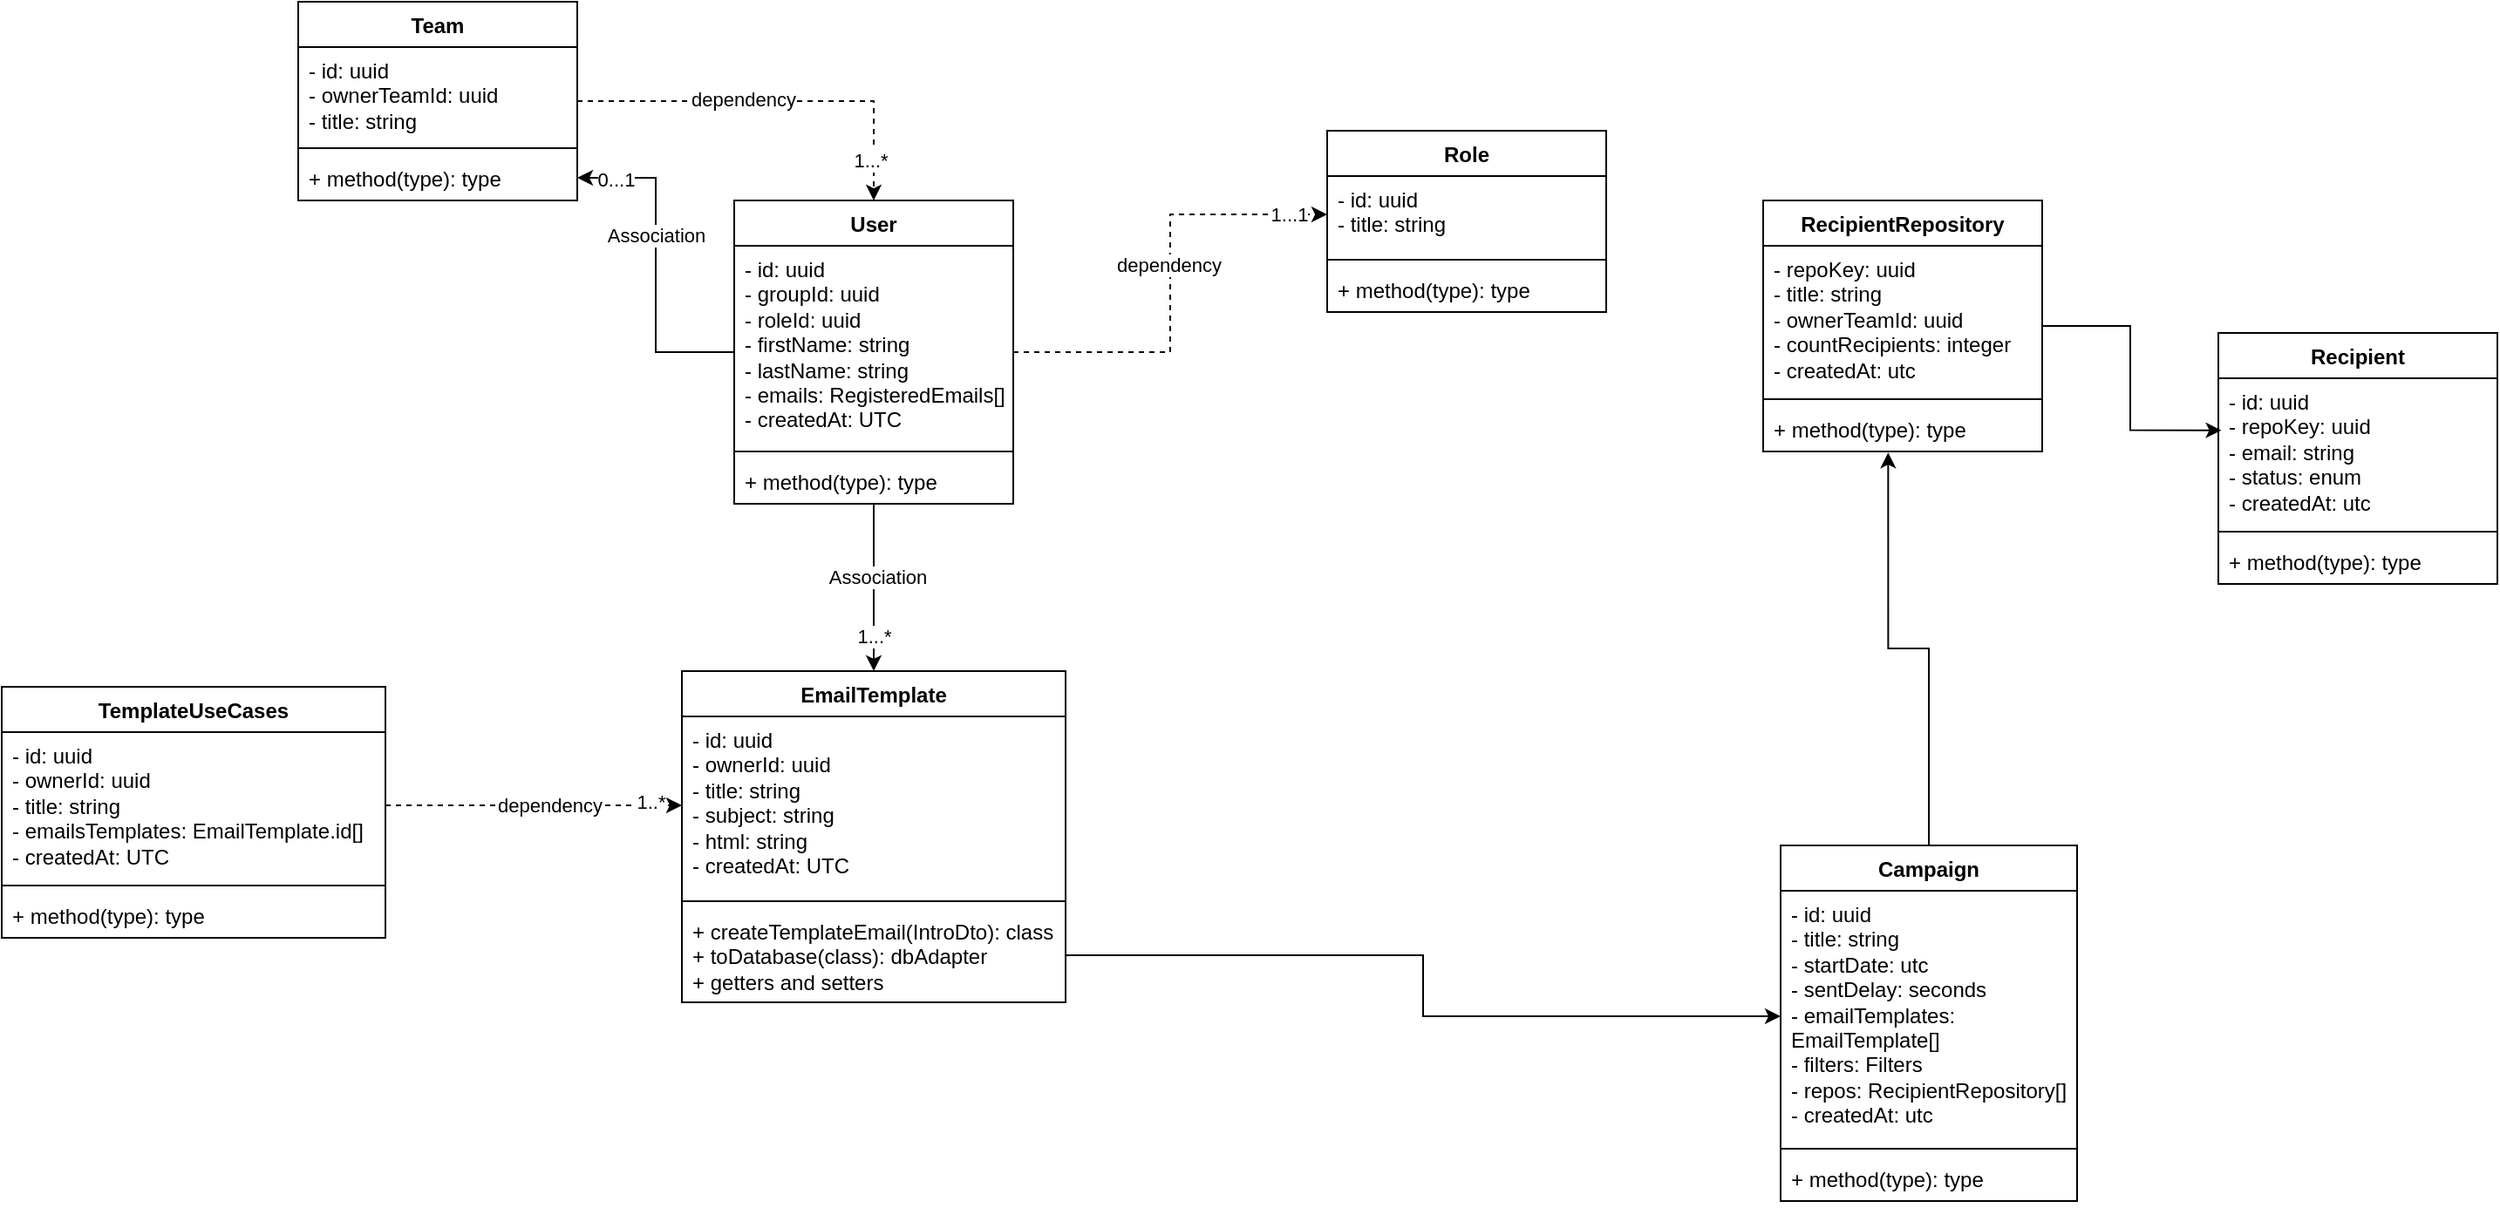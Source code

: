 <mxfile version="24.0.7" type="github">
  <diagram id="C5RBs43oDa-KdzZeNtuy" name="Page-1">
    <mxGraphModel dx="2062" dy="1870" grid="1" gridSize="10" guides="1" tooltips="1" connect="1" arrows="1" fold="1" page="1" pageScale="1" pageWidth="827" pageHeight="1169" math="0" shadow="0">
      <root>
        <mxCell id="WIyWlLk6GJQsqaUBKTNV-0" />
        <mxCell id="WIyWlLk6GJQsqaUBKTNV-1" parent="WIyWlLk6GJQsqaUBKTNV-0" />
        <mxCell id="MapiJpznQvF84yP5ydx--0" value="EmailTemplate" style="swimlane;fontStyle=1;align=center;verticalAlign=top;childLayout=stackLayout;horizontal=1;startSize=26;horizontalStack=0;resizeParent=1;resizeParentMax=0;resizeLast=0;collapsible=1;marginBottom=0;whiteSpace=wrap;html=1;" parent="WIyWlLk6GJQsqaUBKTNV-1" vertex="1">
          <mxGeometry x="280" width="220" height="190" as="geometry" />
        </mxCell>
        <mxCell id="MapiJpznQvF84yP5ydx--1" value="- id: uuid&lt;div&gt;- ownerId: uuid&lt;/div&gt;&lt;div&gt;- title: string&lt;/div&gt;&lt;div&gt;- subject: string&lt;/div&gt;&lt;div&gt;- html: string&lt;/div&gt;&lt;div&gt;- createdAt: UTC&lt;/div&gt;" style="text;strokeColor=none;fillColor=none;align=left;verticalAlign=top;spacingLeft=4;spacingRight=4;overflow=hidden;rotatable=0;points=[[0,0.5],[1,0.5]];portConstraint=eastwest;whiteSpace=wrap;html=1;" parent="MapiJpznQvF84yP5ydx--0" vertex="1">
          <mxGeometry y="26" width="220" height="102" as="geometry" />
        </mxCell>
        <mxCell id="MapiJpznQvF84yP5ydx--2" value="" style="line;strokeWidth=1;fillColor=none;align=left;verticalAlign=middle;spacingTop=-1;spacingLeft=3;spacingRight=3;rotatable=0;labelPosition=right;points=[];portConstraint=eastwest;strokeColor=inherit;" parent="MapiJpznQvF84yP5ydx--0" vertex="1">
          <mxGeometry y="128" width="220" height="8" as="geometry" />
        </mxCell>
        <mxCell id="MapiJpznQvF84yP5ydx--3" value="+ createTemplateEmail(IntroDto): class&lt;div&gt;+ toDatabase(class): dbAdapter&lt;/div&gt;&lt;div&gt;+ getters and setters&lt;/div&gt;" style="text;strokeColor=none;fillColor=none;align=left;verticalAlign=top;spacingLeft=4;spacingRight=4;overflow=hidden;rotatable=0;points=[[0,0.5],[1,0.5]];portConstraint=eastwest;whiteSpace=wrap;html=1;" parent="MapiJpznQvF84yP5ydx--0" vertex="1">
          <mxGeometry y="136" width="220" height="54" as="geometry" />
        </mxCell>
        <mxCell id="A4PFy1e_QRttImwjXY9X-6" style="edgeStyle=orthogonalEdgeStyle;rounded=0;orthogonalLoop=1;jettySize=auto;html=1;" edge="1" parent="WIyWlLk6GJQsqaUBKTNV-1" source="MapiJpznQvF84yP5ydx--5" target="MapiJpznQvF84yP5ydx--29">
          <mxGeometry relative="1" as="geometry" />
        </mxCell>
        <mxCell id="A4PFy1e_QRttImwjXY9X-7" value="0...1" style="edgeLabel;html=1;align=center;verticalAlign=middle;resizable=0;points=[];" vertex="1" connectable="0" parent="A4PFy1e_QRttImwjXY9X-6">
          <mxGeometry x="0.782" y="1" relative="1" as="geometry">
            <mxPoint x="1" as="offset" />
          </mxGeometry>
        </mxCell>
        <mxCell id="A4PFy1e_QRttImwjXY9X-8" value="Association" style="edgeLabel;html=1;align=center;verticalAlign=middle;resizable=0;points=[];" vertex="1" connectable="0" parent="A4PFy1e_QRttImwjXY9X-6">
          <mxGeometry x="0.179" relative="1" as="geometry">
            <mxPoint as="offset" />
          </mxGeometry>
        </mxCell>
        <mxCell id="A4PFy1e_QRttImwjXY9X-10" style="edgeStyle=orthogonalEdgeStyle;rounded=0;orthogonalLoop=1;jettySize=auto;html=1;entryX=0;entryY=0.5;entryDx=0;entryDy=0;dashed=1;" edge="1" parent="WIyWlLk6GJQsqaUBKTNV-1" source="MapiJpznQvF84yP5ydx--5" target="MapiJpznQvF84yP5ydx--10">
          <mxGeometry relative="1" as="geometry" />
        </mxCell>
        <mxCell id="A4PFy1e_QRttImwjXY9X-11" value="dependency" style="edgeLabel;html=1;align=center;verticalAlign=middle;resizable=0;points=[];" vertex="1" connectable="0" parent="A4PFy1e_QRttImwjXY9X-10">
          <mxGeometry x="0.08" y="1" relative="1" as="geometry">
            <mxPoint as="offset" />
          </mxGeometry>
        </mxCell>
        <mxCell id="A4PFy1e_QRttImwjXY9X-12" value="1...1" style="edgeLabel;html=1;align=center;verticalAlign=middle;resizable=0;points=[];" vertex="1" connectable="0" parent="A4PFy1e_QRttImwjXY9X-10">
          <mxGeometry x="0.826" relative="1" as="geometry">
            <mxPoint as="offset" />
          </mxGeometry>
        </mxCell>
        <mxCell id="A4PFy1e_QRttImwjXY9X-13" style="edgeStyle=orthogonalEdgeStyle;rounded=0;orthogonalLoop=1;jettySize=auto;html=1;" edge="1" parent="WIyWlLk6GJQsqaUBKTNV-1" source="MapiJpznQvF84yP5ydx--5" target="MapiJpznQvF84yP5ydx--0">
          <mxGeometry relative="1" as="geometry" />
        </mxCell>
        <mxCell id="A4PFy1e_QRttImwjXY9X-14" value="Association" style="edgeLabel;html=1;align=center;verticalAlign=middle;resizable=0;points=[];" vertex="1" connectable="0" parent="A4PFy1e_QRttImwjXY9X-13">
          <mxGeometry x="-0.132" y="2" relative="1" as="geometry">
            <mxPoint as="offset" />
          </mxGeometry>
        </mxCell>
        <mxCell id="A4PFy1e_QRttImwjXY9X-15" value="1...*" style="edgeLabel;html=1;align=center;verticalAlign=middle;resizable=0;points=[];" vertex="1" connectable="0" parent="A4PFy1e_QRttImwjXY9X-13">
          <mxGeometry x="0.581" relative="1" as="geometry">
            <mxPoint as="offset" />
          </mxGeometry>
        </mxCell>
        <mxCell id="MapiJpznQvF84yP5ydx--5" value="User" style="swimlane;fontStyle=1;align=center;verticalAlign=top;childLayout=stackLayout;horizontal=1;startSize=26;horizontalStack=0;resizeParent=1;resizeParentMax=0;resizeLast=0;collapsible=1;marginBottom=0;whiteSpace=wrap;html=1;" parent="WIyWlLk6GJQsqaUBKTNV-1" vertex="1">
          <mxGeometry x="310" y="-270" width="160" height="174" as="geometry" />
        </mxCell>
        <mxCell id="MapiJpznQvF84yP5ydx--6" value="- id: uuid&lt;div&gt;- groupId: uuid&lt;/div&gt;&lt;div&gt;- roleId: uuid&lt;/div&gt;&lt;div&gt;- firstName: string&lt;/div&gt;&lt;div&gt;- lastName: string&lt;/div&gt;&lt;div&gt;- emails: RegisteredEmails[]&lt;/div&gt;&lt;div&gt;- createdAt: UTC&lt;/div&gt;" style="text;strokeColor=none;fillColor=none;align=left;verticalAlign=top;spacingLeft=4;spacingRight=4;overflow=hidden;rotatable=0;points=[[0,0.5],[1,0.5]];portConstraint=eastwest;whiteSpace=wrap;html=1;" parent="MapiJpznQvF84yP5ydx--5" vertex="1">
          <mxGeometry y="26" width="160" height="114" as="geometry" />
        </mxCell>
        <mxCell id="MapiJpznQvF84yP5ydx--7" value="" style="line;strokeWidth=1;fillColor=none;align=left;verticalAlign=middle;spacingTop=-1;spacingLeft=3;spacingRight=3;rotatable=0;labelPosition=right;points=[];portConstraint=eastwest;strokeColor=inherit;" parent="MapiJpznQvF84yP5ydx--5" vertex="1">
          <mxGeometry y="140" width="160" height="8" as="geometry" />
        </mxCell>
        <mxCell id="MapiJpznQvF84yP5ydx--8" value="+ method(type): type" style="text;strokeColor=none;fillColor=none;align=left;verticalAlign=top;spacingLeft=4;spacingRight=4;overflow=hidden;rotatable=0;points=[[0,0.5],[1,0.5]];portConstraint=eastwest;whiteSpace=wrap;html=1;" parent="MapiJpznQvF84yP5ydx--5" vertex="1">
          <mxGeometry y="148" width="160" height="26" as="geometry" />
        </mxCell>
        <mxCell id="MapiJpznQvF84yP5ydx--9" value="Role" style="swimlane;fontStyle=1;align=center;verticalAlign=top;childLayout=stackLayout;horizontal=1;startSize=26;horizontalStack=0;resizeParent=1;resizeParentMax=0;resizeLast=0;collapsible=1;marginBottom=0;whiteSpace=wrap;html=1;" parent="WIyWlLk6GJQsqaUBKTNV-1" vertex="1">
          <mxGeometry x="650" y="-310" width="160" height="104" as="geometry" />
        </mxCell>
        <mxCell id="MapiJpznQvF84yP5ydx--10" value="- id: uuid&lt;div&gt;- title: string&lt;/div&gt;" style="text;strokeColor=none;fillColor=none;align=left;verticalAlign=top;spacingLeft=4;spacingRight=4;overflow=hidden;rotatable=0;points=[[0,0.5],[1,0.5]];portConstraint=eastwest;whiteSpace=wrap;html=1;" parent="MapiJpznQvF84yP5ydx--9" vertex="1">
          <mxGeometry y="26" width="160" height="44" as="geometry" />
        </mxCell>
        <mxCell id="MapiJpznQvF84yP5ydx--11" value="" style="line;strokeWidth=1;fillColor=none;align=left;verticalAlign=middle;spacingTop=-1;spacingLeft=3;spacingRight=3;rotatable=0;labelPosition=right;points=[];portConstraint=eastwest;strokeColor=inherit;" parent="MapiJpznQvF84yP5ydx--9" vertex="1">
          <mxGeometry y="70" width="160" height="8" as="geometry" />
        </mxCell>
        <mxCell id="MapiJpznQvF84yP5ydx--12" value="+ method(type): type" style="text;strokeColor=none;fillColor=none;align=left;verticalAlign=top;spacingLeft=4;spacingRight=4;overflow=hidden;rotatable=0;points=[[0,0.5],[1,0.5]];portConstraint=eastwest;whiteSpace=wrap;html=1;" parent="MapiJpznQvF84yP5ydx--9" vertex="1">
          <mxGeometry y="78" width="160" height="26" as="geometry" />
        </mxCell>
        <mxCell id="MapiJpznQvF84yP5ydx--13" value="&lt;div&gt;TemplateUseCases&lt;/div&gt;" style="swimlane;fontStyle=1;align=center;verticalAlign=top;childLayout=stackLayout;horizontal=1;startSize=26;horizontalStack=0;resizeParent=1;resizeParentMax=0;resizeLast=0;collapsible=1;marginBottom=0;whiteSpace=wrap;html=1;" parent="WIyWlLk6GJQsqaUBKTNV-1" vertex="1">
          <mxGeometry x="-110" y="9" width="220" height="144" as="geometry" />
        </mxCell>
        <mxCell id="MapiJpznQvF84yP5ydx--14" value="- id: uuid&lt;div&gt;- ownerId: uuid&lt;/div&gt;&lt;div&gt;- title: string&lt;/div&gt;&lt;div&gt;- emailsTemplates: EmailTemplate.id[]&lt;/div&gt;&lt;div&gt;- createdAt: UTC&lt;/div&gt;" style="text;strokeColor=none;fillColor=none;align=left;verticalAlign=top;spacingLeft=4;spacingRight=4;overflow=hidden;rotatable=0;points=[[0,0.5],[1,0.5]];portConstraint=eastwest;whiteSpace=wrap;html=1;" parent="MapiJpznQvF84yP5ydx--13" vertex="1">
          <mxGeometry y="26" width="220" height="84" as="geometry" />
        </mxCell>
        <mxCell id="MapiJpznQvF84yP5ydx--15" value="" style="line;strokeWidth=1;fillColor=none;align=left;verticalAlign=middle;spacingTop=-1;spacingLeft=3;spacingRight=3;rotatable=0;labelPosition=right;points=[];portConstraint=eastwest;strokeColor=inherit;" parent="MapiJpznQvF84yP5ydx--13" vertex="1">
          <mxGeometry y="110" width="220" height="8" as="geometry" />
        </mxCell>
        <mxCell id="MapiJpznQvF84yP5ydx--16" value="+ method(type): type" style="text;strokeColor=none;fillColor=none;align=left;verticalAlign=top;spacingLeft=4;spacingRight=4;overflow=hidden;rotatable=0;points=[[0,0.5],[1,0.5]];portConstraint=eastwest;whiteSpace=wrap;html=1;" parent="MapiJpznQvF84yP5ydx--13" vertex="1">
          <mxGeometry y="118" width="220" height="26" as="geometry" />
        </mxCell>
        <mxCell id="MapiJpznQvF84yP5ydx--17" value="Campaign" style="swimlane;fontStyle=1;align=center;verticalAlign=top;childLayout=stackLayout;horizontal=1;startSize=26;horizontalStack=0;resizeParent=1;resizeParentMax=0;resizeLast=0;collapsible=1;marginBottom=0;whiteSpace=wrap;html=1;" parent="WIyWlLk6GJQsqaUBKTNV-1" vertex="1">
          <mxGeometry x="910" y="100" width="170" height="204" as="geometry" />
        </mxCell>
        <mxCell id="MapiJpznQvF84yP5ydx--18" value="- id: uuid&lt;div&gt;- title: string&lt;/div&gt;&lt;div&gt;- startDate: utc&lt;/div&gt;&lt;div&gt;- sentDelay: seconds&lt;/div&gt;&lt;div&gt;- emailTemplates: EmailTemplate[]&lt;/div&gt;&lt;div&gt;- filters: Filters&lt;/div&gt;&lt;div&gt;- repos: RecipientRepository[]&lt;/div&gt;&lt;div&gt;- createdAt: utc&lt;/div&gt;" style="text;strokeColor=none;fillColor=none;align=left;verticalAlign=top;spacingLeft=4;spacingRight=4;overflow=hidden;rotatable=0;points=[[0,0.5],[1,0.5]];portConstraint=eastwest;whiteSpace=wrap;html=1;" parent="MapiJpznQvF84yP5ydx--17" vertex="1">
          <mxGeometry y="26" width="170" height="144" as="geometry" />
        </mxCell>
        <mxCell id="MapiJpznQvF84yP5ydx--19" value="" style="line;strokeWidth=1;fillColor=none;align=left;verticalAlign=middle;spacingTop=-1;spacingLeft=3;spacingRight=3;rotatable=0;labelPosition=right;points=[];portConstraint=eastwest;strokeColor=inherit;" parent="MapiJpznQvF84yP5ydx--17" vertex="1">
          <mxGeometry y="170" width="170" height="8" as="geometry" />
        </mxCell>
        <mxCell id="MapiJpznQvF84yP5ydx--20" value="+ method(type): type" style="text;strokeColor=none;fillColor=none;align=left;verticalAlign=top;spacingLeft=4;spacingRight=4;overflow=hidden;rotatable=0;points=[[0,0.5],[1,0.5]];portConstraint=eastwest;whiteSpace=wrap;html=1;" parent="MapiJpznQvF84yP5ydx--17" vertex="1">
          <mxGeometry y="178" width="170" height="26" as="geometry" />
        </mxCell>
        <mxCell id="MapiJpznQvF84yP5ydx--21" value="Recipient" style="swimlane;fontStyle=1;align=center;verticalAlign=top;childLayout=stackLayout;horizontal=1;startSize=26;horizontalStack=0;resizeParent=1;resizeParentMax=0;resizeLast=0;collapsible=1;marginBottom=0;whiteSpace=wrap;html=1;" parent="WIyWlLk6GJQsqaUBKTNV-1" vertex="1">
          <mxGeometry x="1161" y="-194" width="160" height="144" as="geometry" />
        </mxCell>
        <mxCell id="MapiJpznQvF84yP5ydx--22" value="- id: uuid&lt;div&gt;- repoKey: uuid&lt;br&gt;&lt;div&gt;- email: string&lt;/div&gt;&lt;div&gt;- status: enum&lt;/div&gt;&lt;div&gt;- createdAt: utc&lt;/div&gt;&lt;/div&gt;" style="text;strokeColor=none;fillColor=none;align=left;verticalAlign=top;spacingLeft=4;spacingRight=4;overflow=hidden;rotatable=0;points=[[0,0.5],[1,0.5]];portConstraint=eastwest;whiteSpace=wrap;html=1;" parent="MapiJpznQvF84yP5ydx--21" vertex="1">
          <mxGeometry y="26" width="160" height="84" as="geometry" />
        </mxCell>
        <mxCell id="MapiJpznQvF84yP5ydx--23" value="" style="line;strokeWidth=1;fillColor=none;align=left;verticalAlign=middle;spacingTop=-1;spacingLeft=3;spacingRight=3;rotatable=0;labelPosition=right;points=[];portConstraint=eastwest;strokeColor=inherit;" parent="MapiJpznQvF84yP5ydx--21" vertex="1">
          <mxGeometry y="110" width="160" height="8" as="geometry" />
        </mxCell>
        <mxCell id="MapiJpznQvF84yP5ydx--24" value="+ method(type): type" style="text;strokeColor=none;fillColor=none;align=left;verticalAlign=top;spacingLeft=4;spacingRight=4;overflow=hidden;rotatable=0;points=[[0,0.5],[1,0.5]];portConstraint=eastwest;whiteSpace=wrap;html=1;" parent="MapiJpznQvF84yP5ydx--21" vertex="1">
          <mxGeometry y="118" width="160" height="26" as="geometry" />
        </mxCell>
        <mxCell id="A4PFy1e_QRttImwjXY9X-3" style="edgeStyle=orthogonalEdgeStyle;rounded=0;orthogonalLoop=1;jettySize=auto;html=1;entryX=0.5;entryY=0;entryDx=0;entryDy=0;dashed=1;" edge="1" parent="WIyWlLk6GJQsqaUBKTNV-1" source="MapiJpznQvF84yP5ydx--26" target="MapiJpznQvF84yP5ydx--5">
          <mxGeometry relative="1" as="geometry" />
        </mxCell>
        <mxCell id="A4PFy1e_QRttImwjXY9X-4" value="dependency" style="edgeLabel;html=1;align=center;verticalAlign=middle;resizable=0;points=[];" vertex="1" connectable="0" parent="A4PFy1e_QRttImwjXY9X-3">
          <mxGeometry x="-0.164" y="1" relative="1" as="geometry">
            <mxPoint as="offset" />
          </mxGeometry>
        </mxCell>
        <mxCell id="A4PFy1e_QRttImwjXY9X-5" value="1...*" style="edgeLabel;html=1;align=center;verticalAlign=middle;resizable=0;points=[];" vertex="1" connectable="0" parent="A4PFy1e_QRttImwjXY9X-3">
          <mxGeometry x="0.803" y="-2" relative="1" as="geometry">
            <mxPoint y="-1" as="offset" />
          </mxGeometry>
        </mxCell>
        <mxCell id="MapiJpznQvF84yP5ydx--26" value="Team" style="swimlane;fontStyle=1;align=center;verticalAlign=top;childLayout=stackLayout;horizontal=1;startSize=26;horizontalStack=0;resizeParent=1;resizeParentMax=0;resizeLast=0;collapsible=1;marginBottom=0;whiteSpace=wrap;html=1;" parent="WIyWlLk6GJQsqaUBKTNV-1" vertex="1">
          <mxGeometry x="60" y="-384" width="160" height="114" as="geometry" />
        </mxCell>
        <mxCell id="MapiJpznQvF84yP5ydx--27" value="- id: uuid&lt;div&gt;- ownerTeamId: uuid&lt;br&gt;&lt;div&gt;- title: string&lt;/div&gt;&lt;/div&gt;" style="text;strokeColor=none;fillColor=none;align=left;verticalAlign=top;spacingLeft=4;spacingRight=4;overflow=hidden;rotatable=0;points=[[0,0.5],[1,0.5]];portConstraint=eastwest;whiteSpace=wrap;html=1;" parent="MapiJpznQvF84yP5ydx--26" vertex="1">
          <mxGeometry y="26" width="160" height="54" as="geometry" />
        </mxCell>
        <mxCell id="MapiJpznQvF84yP5ydx--28" value="" style="line;strokeWidth=1;fillColor=none;align=left;verticalAlign=middle;spacingTop=-1;spacingLeft=3;spacingRight=3;rotatable=0;labelPosition=right;points=[];portConstraint=eastwest;strokeColor=inherit;" parent="MapiJpznQvF84yP5ydx--26" vertex="1">
          <mxGeometry y="80" width="160" height="8" as="geometry" />
        </mxCell>
        <mxCell id="MapiJpznQvF84yP5ydx--29" value="+ method(type): type" style="text;strokeColor=none;fillColor=none;align=left;verticalAlign=top;spacingLeft=4;spacingRight=4;overflow=hidden;rotatable=0;points=[[0,0.5],[1,0.5]];portConstraint=eastwest;whiteSpace=wrap;html=1;" parent="MapiJpznQvF84yP5ydx--26" vertex="1">
          <mxGeometry y="88" width="160" height="26" as="geometry" />
        </mxCell>
        <mxCell id="MapiJpznQvF84yP5ydx--30" value="RecipientRepository" style="swimlane;fontStyle=1;align=center;verticalAlign=top;childLayout=stackLayout;horizontal=1;startSize=26;horizontalStack=0;resizeParent=1;resizeParentMax=0;resizeLast=0;collapsible=1;marginBottom=0;whiteSpace=wrap;html=1;" parent="WIyWlLk6GJQsqaUBKTNV-1" vertex="1">
          <mxGeometry x="900" y="-270" width="160" height="144" as="geometry" />
        </mxCell>
        <mxCell id="MapiJpznQvF84yP5ydx--31" value="- repoKey: uuid&lt;div&gt;- title: string&lt;br&gt;&lt;div&gt;- ownerTeamId: uuid&lt;/div&gt;&lt;div&gt;- countRecipients: integer&lt;/div&gt;&lt;div&gt;- createdAt: utc&lt;/div&gt;&lt;/div&gt;" style="text;strokeColor=none;fillColor=none;align=left;verticalAlign=top;spacingLeft=4;spacingRight=4;overflow=hidden;rotatable=0;points=[[0,0.5],[1,0.5]];portConstraint=eastwest;whiteSpace=wrap;html=1;" parent="MapiJpznQvF84yP5ydx--30" vertex="1">
          <mxGeometry y="26" width="160" height="84" as="geometry" />
        </mxCell>
        <mxCell id="MapiJpznQvF84yP5ydx--32" value="" style="line;strokeWidth=1;fillColor=none;align=left;verticalAlign=middle;spacingTop=-1;spacingLeft=3;spacingRight=3;rotatable=0;labelPosition=right;points=[];portConstraint=eastwest;strokeColor=inherit;" parent="MapiJpznQvF84yP5ydx--30" vertex="1">
          <mxGeometry y="110" width="160" height="8" as="geometry" />
        </mxCell>
        <mxCell id="MapiJpznQvF84yP5ydx--33" value="+ method(type): type" style="text;strokeColor=none;fillColor=none;align=left;verticalAlign=top;spacingLeft=4;spacingRight=4;overflow=hidden;rotatable=0;points=[[0,0.5],[1,0.5]];portConstraint=eastwest;whiteSpace=wrap;html=1;" parent="MapiJpznQvF84yP5ydx--30" vertex="1">
          <mxGeometry y="118" width="160" height="26" as="geometry" />
        </mxCell>
        <mxCell id="MapiJpznQvF84yP5ydx--41" style="edgeStyle=orthogonalEdgeStyle;rounded=0;orthogonalLoop=1;jettySize=auto;html=1;entryX=0.011;entryY=0.355;entryDx=0;entryDy=0;entryPerimeter=0;" parent="WIyWlLk6GJQsqaUBKTNV-1" source="MapiJpznQvF84yP5ydx--30" target="MapiJpznQvF84yP5ydx--22" edge="1">
          <mxGeometry relative="1" as="geometry" />
        </mxCell>
        <mxCell id="MapiJpznQvF84yP5ydx--44" style="edgeStyle=orthogonalEdgeStyle;rounded=0;orthogonalLoop=1;jettySize=auto;html=1;entryX=0.448;entryY=1.023;entryDx=0;entryDy=0;entryPerimeter=0;" parent="WIyWlLk6GJQsqaUBKTNV-1" source="MapiJpznQvF84yP5ydx--17" target="MapiJpznQvF84yP5ydx--33" edge="1">
          <mxGeometry relative="1" as="geometry" />
        </mxCell>
        <mxCell id="MapiJpznQvF84yP5ydx--45" style="edgeStyle=orthogonalEdgeStyle;rounded=0;orthogonalLoop=1;jettySize=auto;html=1;" parent="WIyWlLk6GJQsqaUBKTNV-1" source="MapiJpznQvF84yP5ydx--3" target="MapiJpznQvF84yP5ydx--18" edge="1">
          <mxGeometry relative="1" as="geometry" />
        </mxCell>
        <mxCell id="A4PFy1e_QRttImwjXY9X-16" style="edgeStyle=orthogonalEdgeStyle;rounded=0;orthogonalLoop=1;jettySize=auto;html=1;entryX=0;entryY=0.5;entryDx=0;entryDy=0;dashed=1;" edge="1" parent="WIyWlLk6GJQsqaUBKTNV-1" source="MapiJpznQvF84yP5ydx--14" target="MapiJpznQvF84yP5ydx--1">
          <mxGeometry relative="1" as="geometry" />
        </mxCell>
        <mxCell id="A4PFy1e_QRttImwjXY9X-17" value="dependency" style="edgeLabel;html=1;align=center;verticalAlign=middle;resizable=0;points=[];" vertex="1" connectable="0" parent="A4PFy1e_QRttImwjXY9X-16">
          <mxGeometry x="-0.299" relative="1" as="geometry">
            <mxPoint x="34" as="offset" />
          </mxGeometry>
        </mxCell>
        <mxCell id="A4PFy1e_QRttImwjXY9X-18" value="1..*" style="edgeLabel;html=1;align=center;verticalAlign=middle;resizable=0;points=[];" vertex="1" connectable="0" parent="A4PFy1e_QRttImwjXY9X-16">
          <mxGeometry x="0.879" y="2" relative="1" as="geometry">
            <mxPoint x="-8" as="offset" />
          </mxGeometry>
        </mxCell>
      </root>
    </mxGraphModel>
  </diagram>
</mxfile>
